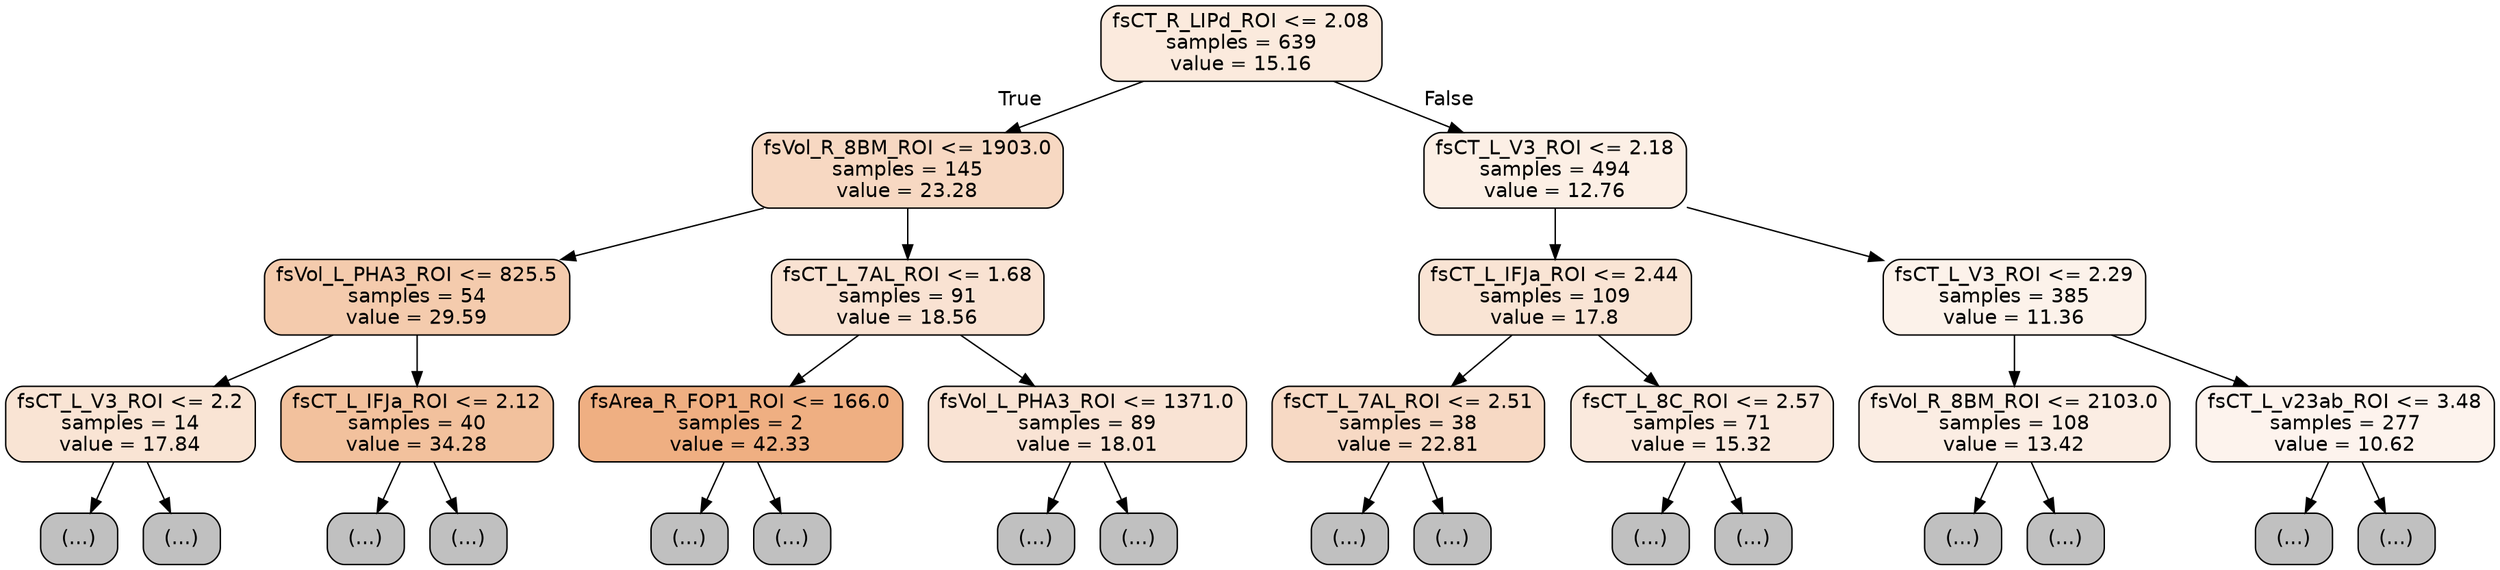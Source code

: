 digraph Tree {
node [shape=box, style="filled, rounded", color="black", fontname=helvetica] ;
edge [fontname=helvetica] ;
0 [label="fsCT_R_LIPd_ROI <= 2.08\nsamples = 639\nvalue = 15.16", fillcolor="#fbeadd"] ;
1 [label="fsVol_R_8BM_ROI <= 1903.0\nsamples = 145\nvalue = 23.28", fillcolor="#f7d8c2"] ;
0 -> 1 [labeldistance=2.5, labelangle=45, headlabel="True"] ;
2 [label="fsVol_L_PHA3_ROI <= 825.5\nsamples = 54\nvalue = 29.59", fillcolor="#f4cbad"] ;
1 -> 2 ;
3 [label="fsCT_L_V3_ROI <= 2.2\nsamples = 14\nvalue = 17.84", fillcolor="#f9e4d4"] ;
2 -> 3 ;
4 [label="(...)", fillcolor="#C0C0C0"] ;
3 -> 4 ;
17 [label="(...)", fillcolor="#C0C0C0"] ;
3 -> 17 ;
28 [label="fsCT_L_IFJa_ROI <= 2.12\nsamples = 40\nvalue = 34.28", fillcolor="#f2c19d"] ;
2 -> 28 ;
29 [label="(...)", fillcolor="#C0C0C0"] ;
28 -> 29 ;
48 [label="(...)", fillcolor="#C0C0C0"] ;
28 -> 48 ;
103 [label="fsCT_L_7AL_ROI <= 1.68\nsamples = 91\nvalue = 18.56", fillcolor="#f9e2d2"] ;
1 -> 103 ;
104 [label="fsArea_R_FOP1_ROI <= 166.0\nsamples = 2\nvalue = 42.33", fillcolor="#efaf82"] ;
103 -> 104 ;
105 [label="(...)", fillcolor="#C0C0C0"] ;
104 -> 105 ;
106 [label="(...)", fillcolor="#C0C0C0"] ;
104 -> 106 ;
107 [label="fsVol_L_PHA3_ROI <= 1371.0\nsamples = 89\nvalue = 18.01", fillcolor="#f9e3d4"] ;
103 -> 107 ;
108 [label="(...)", fillcolor="#C0C0C0"] ;
107 -> 108 ;
229 [label="(...)", fillcolor="#C0C0C0"] ;
107 -> 229 ;
276 [label="fsCT_L_V3_ROI <= 2.18\nsamples = 494\nvalue = 12.76", fillcolor="#fcefe5"] ;
0 -> 276 [labeldistance=2.5, labelangle=-45, headlabel="False"] ;
277 [label="fsCT_L_IFJa_ROI <= 2.44\nsamples = 109\nvalue = 17.8", fillcolor="#f9e4d4"] ;
276 -> 277 ;
278 [label="fsCT_L_7AL_ROI <= 2.51\nsamples = 38\nvalue = 22.81", fillcolor="#f7d9c4"] ;
277 -> 278 ;
279 [label="(...)", fillcolor="#C0C0C0"] ;
278 -> 279 ;
344 [label="(...)", fillcolor="#C0C0C0"] ;
278 -> 344 ;
347 [label="fsCT_L_8C_ROI <= 2.57\nsamples = 71\nvalue = 15.32", fillcolor="#fae9dd"] ;
277 -> 347 ;
348 [label="(...)", fillcolor="#C0C0C0"] ;
347 -> 348 ;
405 [label="(...)", fillcolor="#C0C0C0"] ;
347 -> 405 ;
488 [label="fsCT_L_V3_ROI <= 2.29\nsamples = 385\nvalue = 11.36", fillcolor="#fcf2ea"] ;
276 -> 488 ;
489 [label="fsVol_R_8BM_ROI <= 2103.0\nsamples = 108\nvalue = 13.42", fillcolor="#fbede3"] ;
488 -> 489 ;
490 [label="(...)", fillcolor="#C0C0C0"] ;
489 -> 490 ;
555 [label="(...)", fillcolor="#C0C0C0"] ;
489 -> 555 ;
700 [label="fsCT_L_v23ab_ROI <= 3.48\nsamples = 277\nvalue = 10.62", fillcolor="#fdf3ed"] ;
488 -> 700 ;
701 [label="(...)", fillcolor="#C0C0C0"] ;
700 -> 701 ;
1064 [label="(...)", fillcolor="#C0C0C0"] ;
700 -> 1064 ;
}